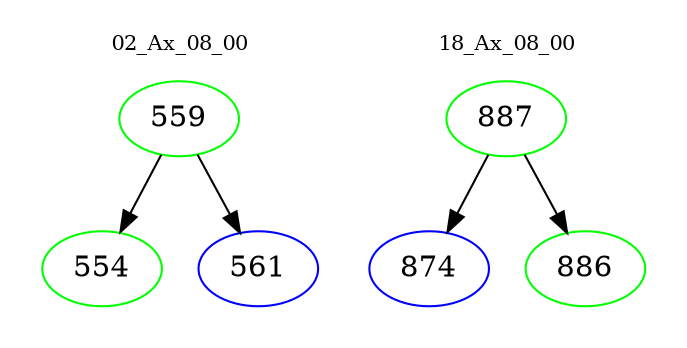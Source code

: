 digraph{
subgraph cluster_0 {
color = white
label = "02_Ax_08_00";
fontsize=10;
T0_559 [label="559", color="green"]
T0_559 -> T0_554 [color="black"]
T0_554 [label="554", color="green"]
T0_559 -> T0_561 [color="black"]
T0_561 [label="561", color="blue"]
}
subgraph cluster_1 {
color = white
label = "18_Ax_08_00";
fontsize=10;
T1_887 [label="887", color="green"]
T1_887 -> T1_874 [color="black"]
T1_874 [label="874", color="blue"]
T1_887 -> T1_886 [color="black"]
T1_886 [label="886", color="green"]
}
}
